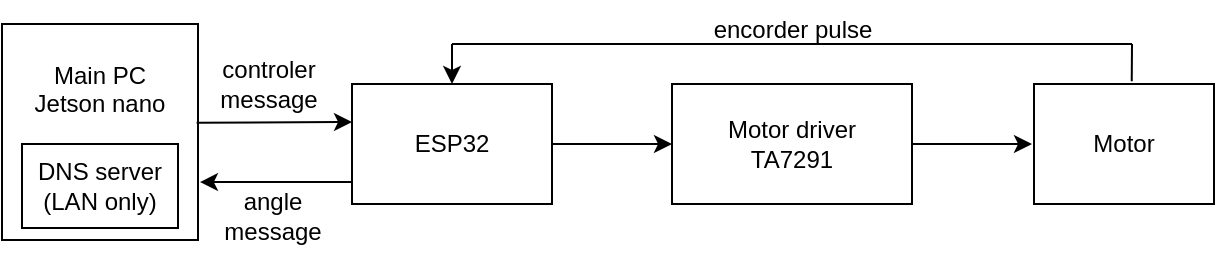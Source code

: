 <mxfile version="22.1.16" type="github">
  <diagram name="ページ1" id="2Ej-MfnuuRwrPK5XNhBA">
    <mxGraphModel dx="979" dy="557" grid="1" gridSize="10" guides="1" tooltips="1" connect="1" arrows="1" fold="1" page="0" pageScale="1" pageWidth="827" pageHeight="1169" math="0" shadow="0">
      <root>
        <mxCell id="0" />
        <mxCell id="1" parent="0" />
        <mxCell id="v59C5gqXNTWa0ZfRmT55-1" value="Motor driver&lt;br&gt;TA7291" style="rounded=0;whiteSpace=wrap;html=1;" vertex="1" parent="1">
          <mxGeometry x="80" y="140" width="120" height="60" as="geometry" />
        </mxCell>
        <mxCell id="v59C5gqXNTWa0ZfRmT55-2" value="" style="endArrow=classic;html=1;rounded=0;exitX=1;exitY=0.5;exitDx=0;exitDy=0;" edge="1" parent="1" source="v59C5gqXNTWa0ZfRmT55-1">
          <mxGeometry width="50" height="50" relative="1" as="geometry">
            <mxPoint x="120" y="190" as="sourcePoint" />
            <mxPoint x="260" y="170" as="targetPoint" />
          </mxGeometry>
        </mxCell>
        <mxCell id="v59C5gqXNTWa0ZfRmT55-3" value="Motor" style="rounded=0;whiteSpace=wrap;html=1;" vertex="1" parent="1">
          <mxGeometry x="261" y="140" width="90" height="60" as="geometry" />
        </mxCell>
        <mxCell id="v59C5gqXNTWa0ZfRmT55-4" value="ESP32" style="rounded=0;whiteSpace=wrap;html=1;" vertex="1" parent="1">
          <mxGeometry x="-80" y="140" width="100" height="60" as="geometry" />
        </mxCell>
        <mxCell id="v59C5gqXNTWa0ZfRmT55-5" value="" style="endArrow=classic;html=1;rounded=0;exitX=1;exitY=0.5;exitDx=0;exitDy=0;entryX=0;entryY=0.5;entryDx=0;entryDy=0;" edge="1" parent="1" source="v59C5gqXNTWa0ZfRmT55-4" target="v59C5gqXNTWa0ZfRmT55-1">
          <mxGeometry width="50" height="50" relative="1" as="geometry">
            <mxPoint x="140" y="200" as="sourcePoint" />
            <mxPoint x="190" y="150" as="targetPoint" />
          </mxGeometry>
        </mxCell>
        <mxCell id="v59C5gqXNTWa0ZfRmT55-6" value="" style="endArrow=classic;html=1;rounded=0;entryX=0.5;entryY=0;entryDx=0;entryDy=0;" edge="1" parent="1" target="v59C5gqXNTWa0ZfRmT55-4">
          <mxGeometry width="50" height="50" relative="1" as="geometry">
            <mxPoint x="-30" y="120" as="sourcePoint" />
            <mxPoint x="-50" as="targetPoint" />
          </mxGeometry>
        </mxCell>
        <mxCell id="v59C5gqXNTWa0ZfRmT55-8" value="" style="endArrow=none;html=1;rounded=0;" edge="1" parent="1">
          <mxGeometry width="50" height="50" relative="1" as="geometry">
            <mxPoint x="-30" y="120" as="sourcePoint" />
            <mxPoint x="310" y="120" as="targetPoint" />
          </mxGeometry>
        </mxCell>
        <mxCell id="v59C5gqXNTWa0ZfRmT55-9" value="" style="endArrow=none;html=1;rounded=0;exitX=0.543;exitY=-0.022;exitDx=0;exitDy=0;exitPerimeter=0;" edge="1" parent="1" source="v59C5gqXNTWa0ZfRmT55-3">
          <mxGeometry width="50" height="50" relative="1" as="geometry">
            <mxPoint x="305" y="140" as="sourcePoint" />
            <mxPoint x="310" y="120" as="targetPoint" />
          </mxGeometry>
        </mxCell>
        <mxCell id="v59C5gqXNTWa0ZfRmT55-10" value="encorder pulse" style="text;html=1;align=center;verticalAlign=middle;resizable=0;points=[];autosize=1;strokeColor=none;fillColor=none;" vertex="1" parent="1">
          <mxGeometry x="90" y="98" width="100" height="30" as="geometry" />
        </mxCell>
        <mxCell id="v59C5gqXNTWa0ZfRmT55-11" value="Main PC&lt;br&gt;Jetson nano&lt;br&gt;&lt;br&gt;&lt;br&gt;&lt;br&gt;" style="rounded=0;whiteSpace=wrap;html=1;" vertex="1" parent="1">
          <mxGeometry x="-255" y="110" width="98" height="108" as="geometry" />
        </mxCell>
        <mxCell id="v59C5gqXNTWa0ZfRmT55-13" value="DNS server&lt;br&gt;(LAN only)" style="rounded=0;whiteSpace=wrap;html=1;" vertex="1" parent="1">
          <mxGeometry x="-245" y="170" width="78" height="42" as="geometry" />
        </mxCell>
        <mxCell id="v59C5gqXNTWa0ZfRmT55-14" value="" style="endArrow=classic;html=1;rounded=0;exitX=0.993;exitY=0.457;exitDx=0;exitDy=0;exitPerimeter=0;" edge="1" parent="1" source="v59C5gqXNTWa0ZfRmT55-11">
          <mxGeometry width="50" height="50" relative="1" as="geometry">
            <mxPoint x="-130" y="160" as="sourcePoint" />
            <mxPoint x="-80" y="159" as="targetPoint" />
          </mxGeometry>
        </mxCell>
        <mxCell id="v59C5gqXNTWa0ZfRmT55-15" value="" style="endArrow=classic;html=1;rounded=0;entryX=1.01;entryY=0.732;entryDx=0;entryDy=0;entryPerimeter=0;exitX=-0.003;exitY=0.816;exitDx=0;exitDy=0;exitPerimeter=0;" edge="1" parent="1" source="v59C5gqXNTWa0ZfRmT55-4" target="v59C5gqXNTWa0ZfRmT55-11">
          <mxGeometry width="50" height="50" relative="1" as="geometry">
            <mxPoint x="-81" y="188" as="sourcePoint" />
            <mxPoint x="-150" y="120" as="targetPoint" />
          </mxGeometry>
        </mxCell>
        <mxCell id="v59C5gqXNTWa0ZfRmT55-16" value="controler&lt;br&gt;message" style="text;html=1;align=center;verticalAlign=middle;resizable=0;points=[];autosize=1;strokeColor=none;fillColor=none;" vertex="1" parent="1">
          <mxGeometry x="-157" y="120" width="70" height="40" as="geometry" />
        </mxCell>
        <mxCell id="v59C5gqXNTWa0ZfRmT55-17" value="angle&lt;br&gt;message&lt;br&gt;" style="text;html=1;align=center;verticalAlign=middle;resizable=0;points=[];autosize=1;strokeColor=none;fillColor=none;" vertex="1" parent="1">
          <mxGeometry x="-155" y="186" width="70" height="40" as="geometry" />
        </mxCell>
      </root>
    </mxGraphModel>
  </diagram>
</mxfile>
